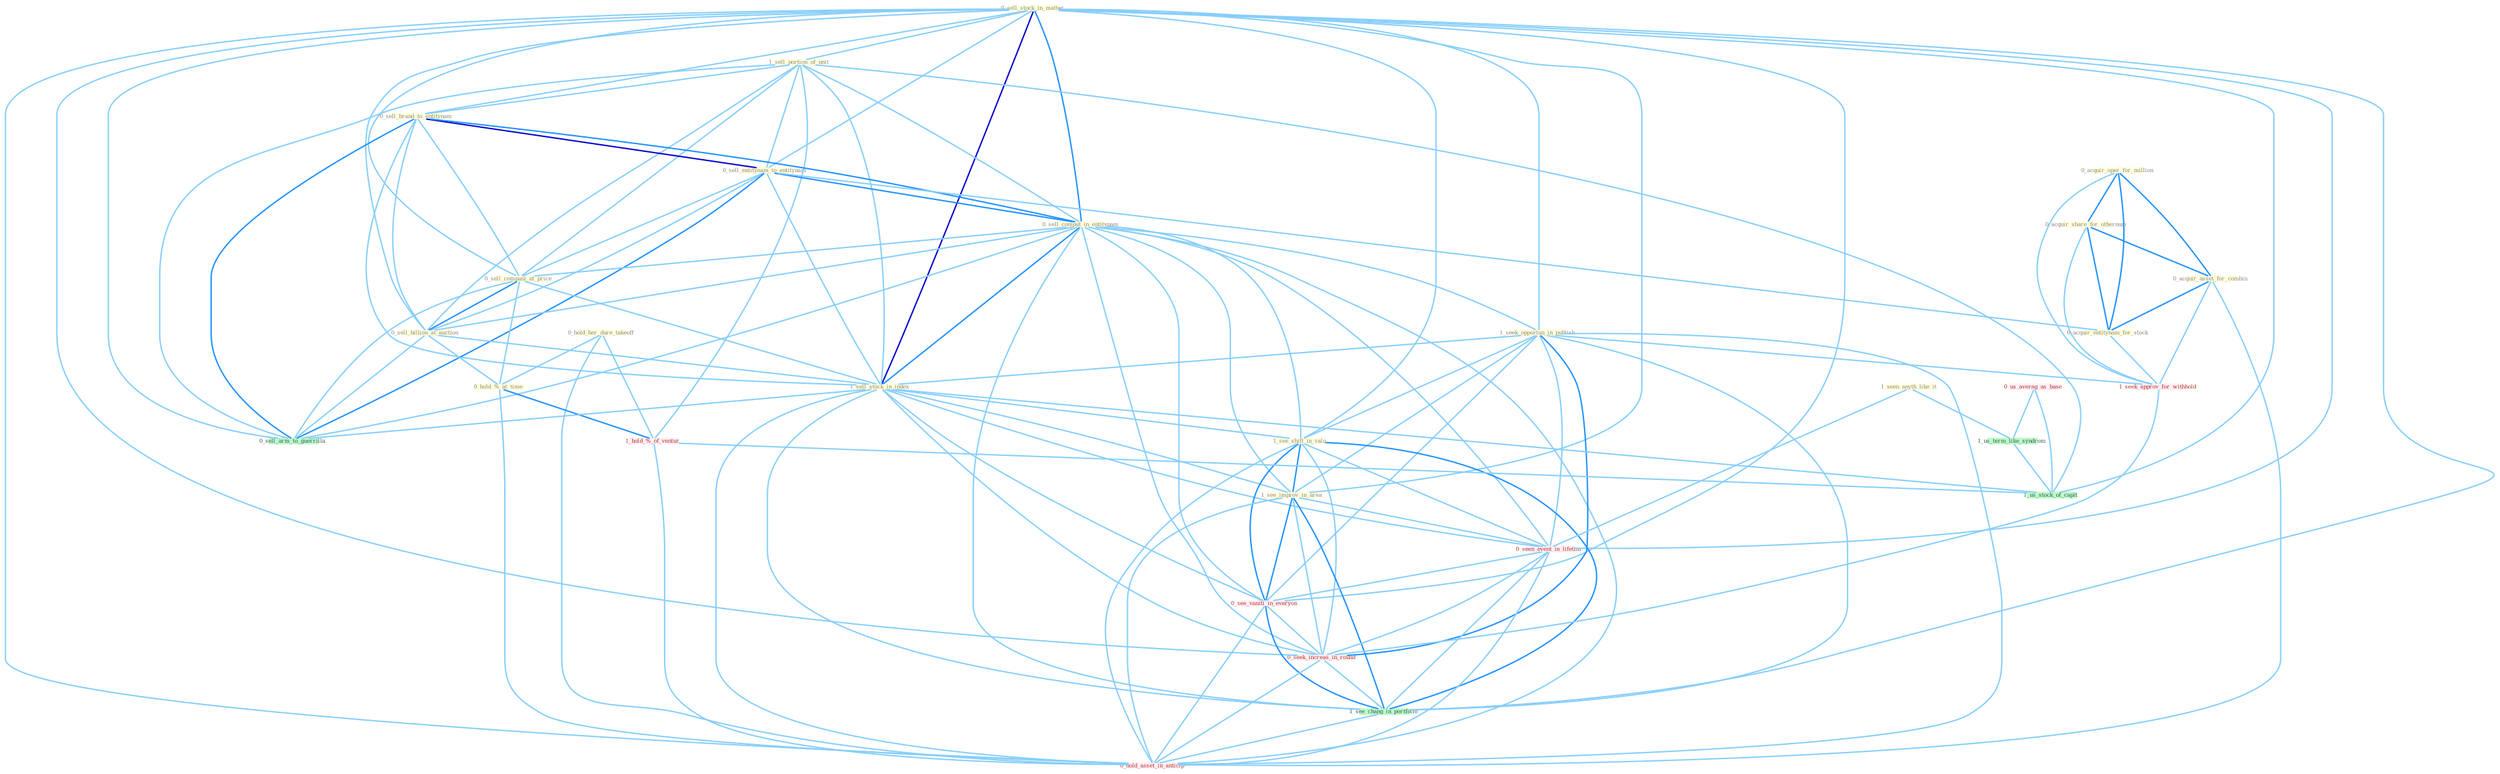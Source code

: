 Graph G{ 
    node
    [shape=polygon,style=filled,width=.5,height=.06,color="#BDFCC9",fixedsize=true,fontsize=4,
    fontcolor="#2f4f4f"];
    {node
    [color="#ffffe0", fontcolor="#8b7d6b"] "0_acquir_oper_for_million " "0_sell_stock_in_matter " "1_sell_portion_of_unit " "0_sell_brand_to_entitynam " "0_sell_entitynam_to_entitynam " "0_hold_her_dure_takeoff " "0_acquir_share_for_othernum " "0_sell_comput_in_entitynam " "0_sell_compani_at_price " "0_sell_billion_at_auction " "0_hold_%_at_time " "1_seek_opportun_in_publish " "1_sell_stock_in_index " "0_acquir_asset_for_combin " "1_see_shift_in_valu " "0_acquir_entitynam_for_stock " "1_seen_anyth_like_it " "1_see_improv_in_area "}
{node [color="#fff0f5", fontcolor="#b22222"] "0_seen_event_in_lifetim " "0_us_averag_as_base " "1_seek_approv_for_withhold " "1_hold_%_of_ventur " "0_see_vaniti_in_everyon " "0_seek_increas_in_round " "0_hold_asset_in_anticip "}
edge [color="#B0E2FF"];

	"0_acquir_oper_for_million " -- "0_acquir_share_for_othernum " [w="2", color="#1e90ff" , len=0.8];
	"0_acquir_oper_for_million " -- "0_acquir_asset_for_combin " [w="2", color="#1e90ff" , len=0.8];
	"0_acquir_oper_for_million " -- "0_acquir_entitynam_for_stock " [w="2", color="#1e90ff" , len=0.8];
	"0_acquir_oper_for_million " -- "1_seek_approv_for_withhold " [w="1", color="#87cefa" ];
	"0_sell_stock_in_matter " -- "1_sell_portion_of_unit " [w="1", color="#87cefa" ];
	"0_sell_stock_in_matter " -- "0_sell_brand_to_entitynam " [w="1", color="#87cefa" ];
	"0_sell_stock_in_matter " -- "0_sell_entitynam_to_entitynam " [w="1", color="#87cefa" ];
	"0_sell_stock_in_matter " -- "0_sell_comput_in_entitynam " [w="2", color="#1e90ff" , len=0.8];
	"0_sell_stock_in_matter " -- "0_sell_compani_at_price " [w="1", color="#87cefa" ];
	"0_sell_stock_in_matter " -- "0_sell_billion_at_auction " [w="1", color="#87cefa" ];
	"0_sell_stock_in_matter " -- "1_seek_opportun_in_publish " [w="1", color="#87cefa" ];
	"0_sell_stock_in_matter " -- "1_sell_stock_in_index " [w="3", color="#0000cd" , len=0.6];
	"0_sell_stock_in_matter " -- "1_see_shift_in_valu " [w="1", color="#87cefa" ];
	"0_sell_stock_in_matter " -- "1_see_improv_in_area " [w="1", color="#87cefa" ];
	"0_sell_stock_in_matter " -- "0_seen_event_in_lifetim " [w="1", color="#87cefa" ];
	"0_sell_stock_in_matter " -- "0_see_vaniti_in_everyon " [w="1", color="#87cefa" ];
	"0_sell_stock_in_matter " -- "0_sell_arm_to_guerrilla " [w="1", color="#87cefa" ];
	"0_sell_stock_in_matter " -- "0_seek_increas_in_round " [w="1", color="#87cefa" ];
	"0_sell_stock_in_matter " -- "1_us_stock_of_capit " [w="1", color="#87cefa" ];
	"0_sell_stock_in_matter " -- "1_see_chang_in_portfolio " [w="1", color="#87cefa" ];
	"0_sell_stock_in_matter " -- "0_hold_asset_in_anticip " [w="1", color="#87cefa" ];
	"1_sell_portion_of_unit " -- "0_sell_brand_to_entitynam " [w="1", color="#87cefa" ];
	"1_sell_portion_of_unit " -- "0_sell_entitynam_to_entitynam " [w="1", color="#87cefa" ];
	"1_sell_portion_of_unit " -- "0_sell_comput_in_entitynam " [w="1", color="#87cefa" ];
	"1_sell_portion_of_unit " -- "0_sell_compani_at_price " [w="1", color="#87cefa" ];
	"1_sell_portion_of_unit " -- "0_sell_billion_at_auction " [w="1", color="#87cefa" ];
	"1_sell_portion_of_unit " -- "1_sell_stock_in_index " [w="1", color="#87cefa" ];
	"1_sell_portion_of_unit " -- "1_hold_%_of_ventur " [w="1", color="#87cefa" ];
	"1_sell_portion_of_unit " -- "0_sell_arm_to_guerrilla " [w="1", color="#87cefa" ];
	"1_sell_portion_of_unit " -- "1_us_stock_of_capit " [w="1", color="#87cefa" ];
	"0_sell_brand_to_entitynam " -- "0_sell_entitynam_to_entitynam " [w="3", color="#0000cd" , len=0.6];
	"0_sell_brand_to_entitynam " -- "0_sell_comput_in_entitynam " [w="2", color="#1e90ff" , len=0.8];
	"0_sell_brand_to_entitynam " -- "0_sell_compani_at_price " [w="1", color="#87cefa" ];
	"0_sell_brand_to_entitynam " -- "0_sell_billion_at_auction " [w="1", color="#87cefa" ];
	"0_sell_brand_to_entitynam " -- "1_sell_stock_in_index " [w="1", color="#87cefa" ];
	"0_sell_brand_to_entitynam " -- "0_sell_arm_to_guerrilla " [w="2", color="#1e90ff" , len=0.8];
	"0_sell_entitynam_to_entitynam " -- "0_sell_comput_in_entitynam " [w="2", color="#1e90ff" , len=0.8];
	"0_sell_entitynam_to_entitynam " -- "0_sell_compani_at_price " [w="1", color="#87cefa" ];
	"0_sell_entitynam_to_entitynam " -- "0_sell_billion_at_auction " [w="1", color="#87cefa" ];
	"0_sell_entitynam_to_entitynam " -- "1_sell_stock_in_index " [w="1", color="#87cefa" ];
	"0_sell_entitynam_to_entitynam " -- "0_acquir_entitynam_for_stock " [w="1", color="#87cefa" ];
	"0_sell_entitynam_to_entitynam " -- "0_sell_arm_to_guerrilla " [w="2", color="#1e90ff" , len=0.8];
	"0_hold_her_dure_takeoff " -- "0_hold_%_at_time " [w="1", color="#87cefa" ];
	"0_hold_her_dure_takeoff " -- "1_hold_%_of_ventur " [w="1", color="#87cefa" ];
	"0_hold_her_dure_takeoff " -- "0_hold_asset_in_anticip " [w="1", color="#87cefa" ];
	"0_acquir_share_for_othernum " -- "0_acquir_asset_for_combin " [w="2", color="#1e90ff" , len=0.8];
	"0_acquir_share_for_othernum " -- "0_acquir_entitynam_for_stock " [w="2", color="#1e90ff" , len=0.8];
	"0_acquir_share_for_othernum " -- "1_seek_approv_for_withhold " [w="1", color="#87cefa" ];
	"0_sell_comput_in_entitynam " -- "0_sell_compani_at_price " [w="1", color="#87cefa" ];
	"0_sell_comput_in_entitynam " -- "0_sell_billion_at_auction " [w="1", color="#87cefa" ];
	"0_sell_comput_in_entitynam " -- "1_seek_opportun_in_publish " [w="1", color="#87cefa" ];
	"0_sell_comput_in_entitynam " -- "1_sell_stock_in_index " [w="2", color="#1e90ff" , len=0.8];
	"0_sell_comput_in_entitynam " -- "1_see_shift_in_valu " [w="1", color="#87cefa" ];
	"0_sell_comput_in_entitynam " -- "1_see_improv_in_area " [w="1", color="#87cefa" ];
	"0_sell_comput_in_entitynam " -- "0_seen_event_in_lifetim " [w="1", color="#87cefa" ];
	"0_sell_comput_in_entitynam " -- "0_see_vaniti_in_everyon " [w="1", color="#87cefa" ];
	"0_sell_comput_in_entitynam " -- "0_sell_arm_to_guerrilla " [w="1", color="#87cefa" ];
	"0_sell_comput_in_entitynam " -- "0_seek_increas_in_round " [w="1", color="#87cefa" ];
	"0_sell_comput_in_entitynam " -- "1_see_chang_in_portfolio " [w="1", color="#87cefa" ];
	"0_sell_comput_in_entitynam " -- "0_hold_asset_in_anticip " [w="1", color="#87cefa" ];
	"0_sell_compani_at_price " -- "0_sell_billion_at_auction " [w="2", color="#1e90ff" , len=0.8];
	"0_sell_compani_at_price " -- "0_hold_%_at_time " [w="1", color="#87cefa" ];
	"0_sell_compani_at_price " -- "1_sell_stock_in_index " [w="1", color="#87cefa" ];
	"0_sell_compani_at_price " -- "0_sell_arm_to_guerrilla " [w="1", color="#87cefa" ];
	"0_sell_billion_at_auction " -- "0_hold_%_at_time " [w="1", color="#87cefa" ];
	"0_sell_billion_at_auction " -- "1_sell_stock_in_index " [w="1", color="#87cefa" ];
	"0_sell_billion_at_auction " -- "0_sell_arm_to_guerrilla " [w="1", color="#87cefa" ];
	"0_hold_%_at_time " -- "1_hold_%_of_ventur " [w="2", color="#1e90ff" , len=0.8];
	"0_hold_%_at_time " -- "0_hold_asset_in_anticip " [w="1", color="#87cefa" ];
	"1_seek_opportun_in_publish " -- "1_sell_stock_in_index " [w="1", color="#87cefa" ];
	"1_seek_opportun_in_publish " -- "1_see_shift_in_valu " [w="1", color="#87cefa" ];
	"1_seek_opportun_in_publish " -- "1_see_improv_in_area " [w="1", color="#87cefa" ];
	"1_seek_opportun_in_publish " -- "0_seen_event_in_lifetim " [w="1", color="#87cefa" ];
	"1_seek_opportun_in_publish " -- "1_seek_approv_for_withhold " [w="1", color="#87cefa" ];
	"1_seek_opportun_in_publish " -- "0_see_vaniti_in_everyon " [w="1", color="#87cefa" ];
	"1_seek_opportun_in_publish " -- "0_seek_increas_in_round " [w="2", color="#1e90ff" , len=0.8];
	"1_seek_opportun_in_publish " -- "1_see_chang_in_portfolio " [w="1", color="#87cefa" ];
	"1_seek_opportun_in_publish " -- "0_hold_asset_in_anticip " [w="1", color="#87cefa" ];
	"1_sell_stock_in_index " -- "1_see_shift_in_valu " [w="1", color="#87cefa" ];
	"1_sell_stock_in_index " -- "1_see_improv_in_area " [w="1", color="#87cefa" ];
	"1_sell_stock_in_index " -- "0_seen_event_in_lifetim " [w="1", color="#87cefa" ];
	"1_sell_stock_in_index " -- "0_see_vaniti_in_everyon " [w="1", color="#87cefa" ];
	"1_sell_stock_in_index " -- "0_sell_arm_to_guerrilla " [w="1", color="#87cefa" ];
	"1_sell_stock_in_index " -- "0_seek_increas_in_round " [w="1", color="#87cefa" ];
	"1_sell_stock_in_index " -- "1_us_stock_of_capit " [w="1", color="#87cefa" ];
	"1_sell_stock_in_index " -- "1_see_chang_in_portfolio " [w="1", color="#87cefa" ];
	"1_sell_stock_in_index " -- "0_hold_asset_in_anticip " [w="1", color="#87cefa" ];
	"0_acquir_asset_for_combin " -- "0_acquir_entitynam_for_stock " [w="2", color="#1e90ff" , len=0.8];
	"0_acquir_asset_for_combin " -- "1_seek_approv_for_withhold " [w="1", color="#87cefa" ];
	"0_acquir_asset_for_combin " -- "0_hold_asset_in_anticip " [w="1", color="#87cefa" ];
	"1_see_shift_in_valu " -- "1_see_improv_in_area " [w="2", color="#1e90ff" , len=0.8];
	"1_see_shift_in_valu " -- "0_seen_event_in_lifetim " [w="1", color="#87cefa" ];
	"1_see_shift_in_valu " -- "0_see_vaniti_in_everyon " [w="2", color="#1e90ff" , len=0.8];
	"1_see_shift_in_valu " -- "0_seek_increas_in_round " [w="1", color="#87cefa" ];
	"1_see_shift_in_valu " -- "1_see_chang_in_portfolio " [w="2", color="#1e90ff" , len=0.8];
	"1_see_shift_in_valu " -- "0_hold_asset_in_anticip " [w="1", color="#87cefa" ];
	"0_acquir_entitynam_for_stock " -- "1_seek_approv_for_withhold " [w="1", color="#87cefa" ];
	"1_seen_anyth_like_it " -- "0_seen_event_in_lifetim " [w="1", color="#87cefa" ];
	"1_seen_anyth_like_it " -- "1_us_term_like_syndrom " [w="1", color="#87cefa" ];
	"1_see_improv_in_area " -- "0_seen_event_in_lifetim " [w="1", color="#87cefa" ];
	"1_see_improv_in_area " -- "0_see_vaniti_in_everyon " [w="2", color="#1e90ff" , len=0.8];
	"1_see_improv_in_area " -- "0_seek_increas_in_round " [w="1", color="#87cefa" ];
	"1_see_improv_in_area " -- "1_see_chang_in_portfolio " [w="2", color="#1e90ff" , len=0.8];
	"1_see_improv_in_area " -- "0_hold_asset_in_anticip " [w="1", color="#87cefa" ];
	"0_seen_event_in_lifetim " -- "0_see_vaniti_in_everyon " [w="1", color="#87cefa" ];
	"0_seen_event_in_lifetim " -- "0_seek_increas_in_round " [w="1", color="#87cefa" ];
	"0_seen_event_in_lifetim " -- "1_see_chang_in_portfolio " [w="1", color="#87cefa" ];
	"0_seen_event_in_lifetim " -- "0_hold_asset_in_anticip " [w="1", color="#87cefa" ];
	"0_us_averag_as_base " -- "1_us_term_like_syndrom " [w="1", color="#87cefa" ];
	"0_us_averag_as_base " -- "1_us_stock_of_capit " [w="1", color="#87cefa" ];
	"1_us_term_like_syndrom " -- "1_us_stock_of_capit " [w="1", color="#87cefa" ];
	"1_seek_approv_for_withhold " -- "0_seek_increas_in_round " [w="1", color="#87cefa" ];
	"1_hold_%_of_ventur " -- "1_us_stock_of_capit " [w="1", color="#87cefa" ];
	"1_hold_%_of_ventur " -- "0_hold_asset_in_anticip " [w="1", color="#87cefa" ];
	"0_see_vaniti_in_everyon " -- "0_seek_increas_in_round " [w="1", color="#87cefa" ];
	"0_see_vaniti_in_everyon " -- "1_see_chang_in_portfolio " [w="2", color="#1e90ff" , len=0.8];
	"0_see_vaniti_in_everyon " -- "0_hold_asset_in_anticip " [w="1", color="#87cefa" ];
	"0_seek_increas_in_round " -- "1_see_chang_in_portfolio " [w="1", color="#87cefa" ];
	"0_seek_increas_in_round " -- "0_hold_asset_in_anticip " [w="1", color="#87cefa" ];
	"1_see_chang_in_portfolio " -- "0_hold_asset_in_anticip " [w="1", color="#87cefa" ];
}